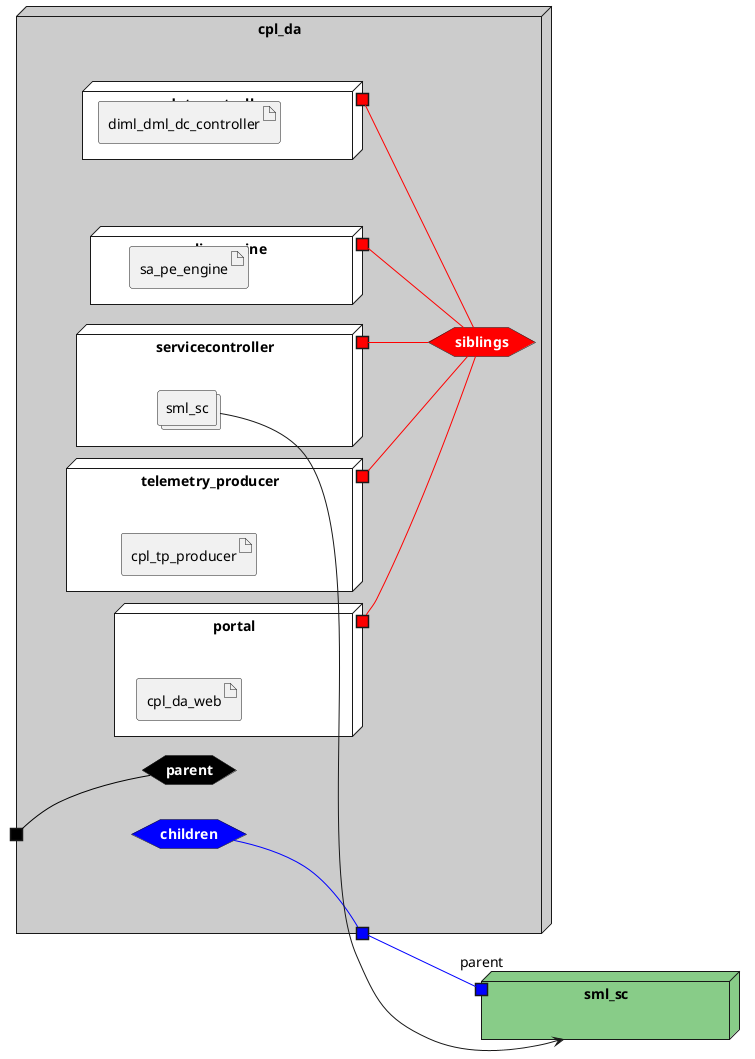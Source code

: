 @startuml

left to right direction




node "sml_sc" as sml_scStack #88cc88 {
    portin "parent" as sml_scStackPortIn #blue
}



node "cpl_da" #cccccc {


    hexagon parentnet #black [
            <b><color:white>parent</color></b>
    ]
    
    portin " " as parentnetPortIn #black
    parentnetPortIn -[#black]- parentnet
    
    hexagon childrennet #blue [
            <b><color:white>children</color></b>
    ]
    
    portout " " as childrennetPortOut #blue
    childrennet -[#blue]- childrennetPortOut
    
    hexagon siblingsnet #red [
            <b><color:white>siblings</color></b>
    ]
    

node "datacontroller" as datacontrollerService #white {
    portOut " " as datacontrollerServicesiblingsnet #red
   datacontrollerServicesiblingsnet -[#red]- siblingsnet
   

    artifact "diml_dml_dc_controller" as diml_dml_dc_controllerimage
    
}
node "policyengine" as policyengineService #white {
    portOut " " as policyengineServicesiblingsnet #red
   policyengineServicesiblingsnet -[#red]- siblingsnet
   

    artifact "sa_pe_engine" as sa_pe_engineimage
    
}
node "servicecontroller" as servicecontrollerService #white {
    portOut " " as servicecontrollerServicesiblingsnet #red
   servicecontrollerServicesiblingsnet -[#red]- siblingsnet
   
    collections "sml_sc" as sml_scimage
    
}
node "telemetry_producer" as telemetry_producerService #white {
    portOut " " as telemetry_producerServicesiblingsnet #red
   telemetry_producerServicesiblingsnet -[#red]- siblingsnet
   

    artifact "cpl_tp_producer" as cpl_tp_producerimage
    
}
node "portal" as portalService #white {
    portOut " " as portalServicesiblingsnet #red
   portalServicesiblingsnet -[#red]- siblingsnet
   

    artifact "cpl_da_web" as cpl_da_webimage
    
}

}

sml_scimage --> sml_scStack
    
    childrennetPortOut -[#blue]- sml_scStackPortIn
    

@enduml
